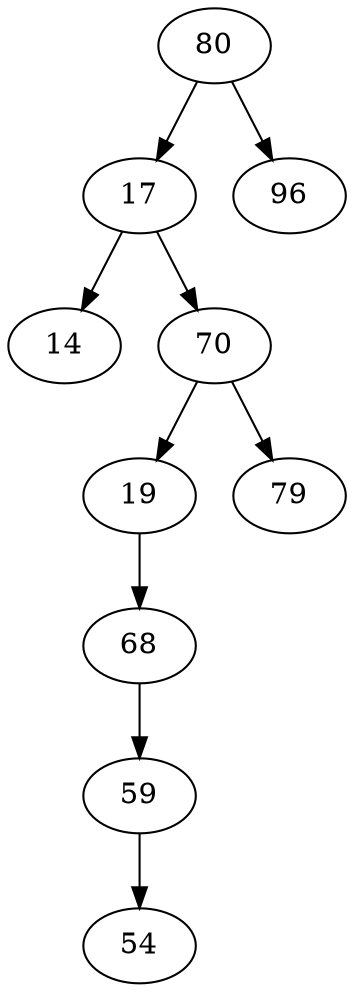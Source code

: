 digraph {
	80
	80 -> 17
	17
	17 -> 14
	14
	17 -> 70
	70
	70 -> 19
	19
	19 -> 68
	68
	68 -> 59
	59
	59 -> 54
	54
	70 -> 79
	79
	80 -> 96
	96
}

